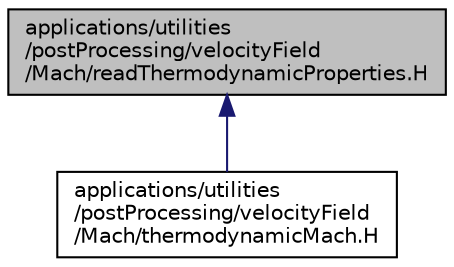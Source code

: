 digraph "applications/utilities/postProcessing/velocityField/Mach/readThermodynamicProperties.H"
{
  bgcolor="transparent";
  edge [fontname="Helvetica",fontsize="10",labelfontname="Helvetica",labelfontsize="10"];
  node [fontname="Helvetica",fontsize="10",shape=record];
  Node1 [label="applications/utilities\l/postProcessing/velocityField\l/Mach/readThermodynamicProperties.H",height=0.2,width=0.4,color="black", fillcolor="grey75", style="filled", fontcolor="black"];
  Node1 -> Node2 [dir="back",color="midnightblue",fontsize="10",style="solid",fontname="Helvetica"];
  Node2 [label="applications/utilities\l/postProcessing/velocityField\l/Mach/thermodynamicMach.H",height=0.2,width=0.4,color="black",URL="$a04534.html"];
}
